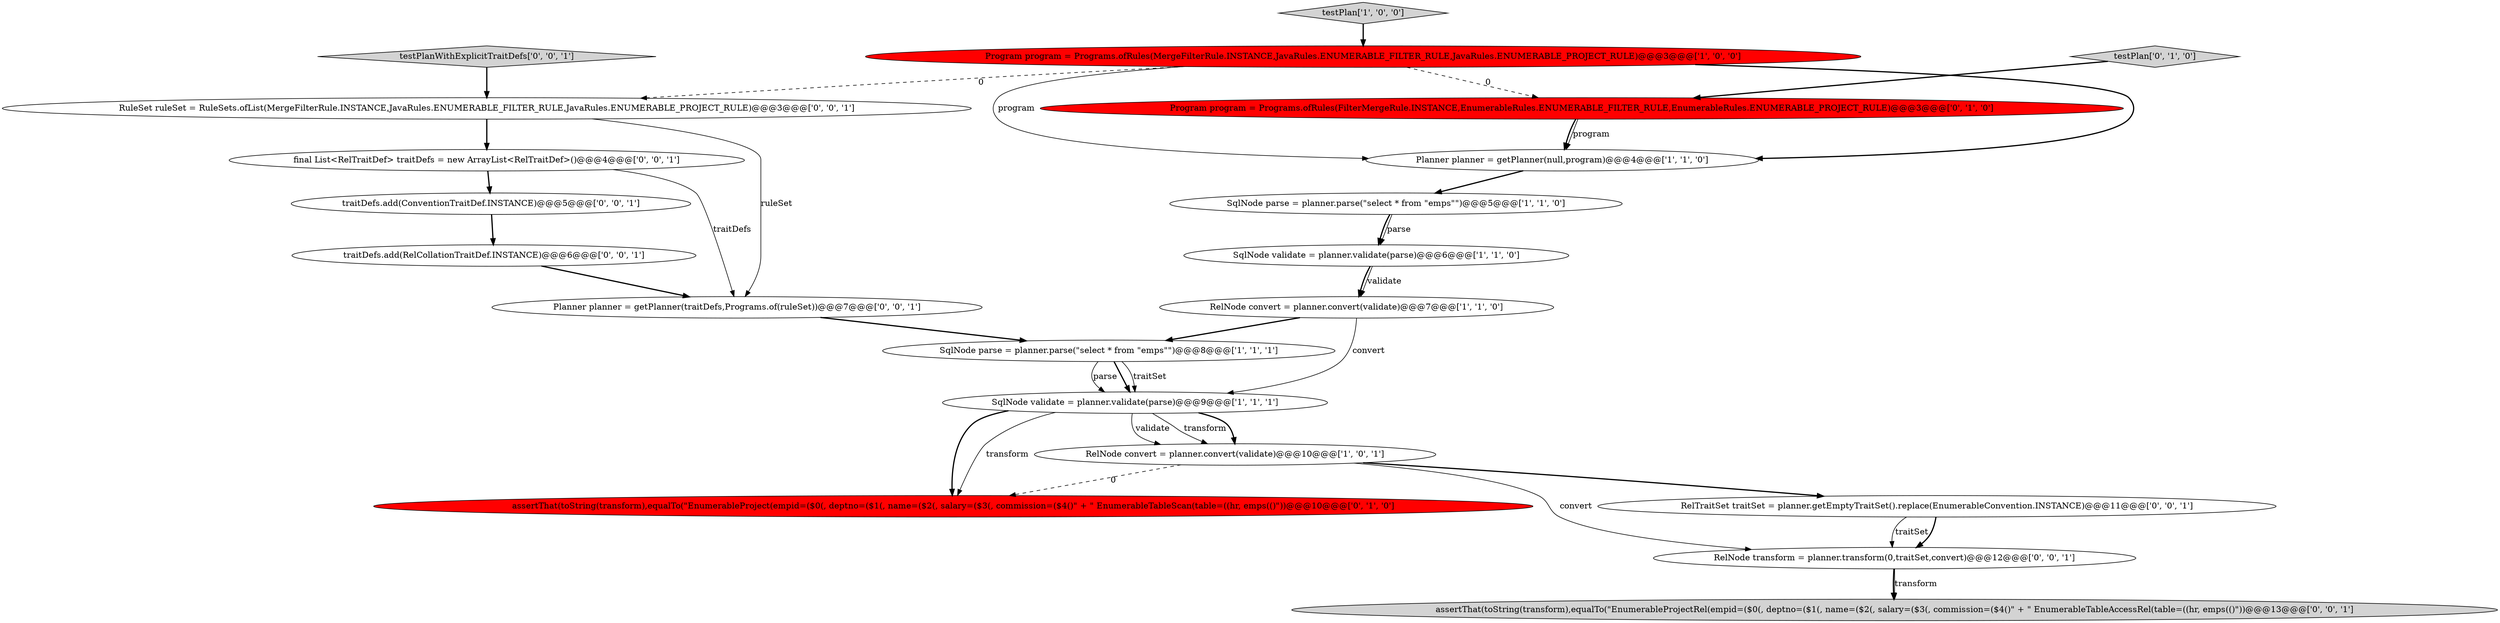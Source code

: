 digraph {
12 [style = filled, label = "RuleSet ruleSet = RuleSets.ofList(MergeFilterRule.INSTANCE,JavaRules.ENUMERABLE_FILTER_RULE,JavaRules.ENUMERABLE_PROJECT_RULE)@@@3@@@['0', '0', '1']", fillcolor = white, shape = ellipse image = "AAA0AAABBB3BBB"];
11 [style = filled, label = "testPlan['0', '1', '0']", fillcolor = lightgray, shape = diamond image = "AAA0AAABBB2BBB"];
3 [style = filled, label = "SqlNode validate = planner.validate(parse)@@@6@@@['1', '1', '0']", fillcolor = white, shape = ellipse image = "AAA0AAABBB1BBB"];
16 [style = filled, label = "traitDefs.add(ConventionTraitDef.INSTANCE)@@@5@@@['0', '0', '1']", fillcolor = white, shape = ellipse image = "AAA0AAABBB3BBB"];
19 [style = filled, label = "traitDefs.add(RelCollationTraitDef.INSTANCE)@@@6@@@['0', '0', '1']", fillcolor = white, shape = ellipse image = "AAA0AAABBB3BBB"];
2 [style = filled, label = "Planner planner = getPlanner(null,program)@@@4@@@['1', '1', '0']", fillcolor = white, shape = ellipse image = "AAA0AAABBB1BBB"];
4 [style = filled, label = "SqlNode validate = planner.validate(parse)@@@9@@@['1', '1', '1']", fillcolor = white, shape = ellipse image = "AAA0AAABBB1BBB"];
0 [style = filled, label = "testPlan['1', '0', '0']", fillcolor = lightgray, shape = diamond image = "AAA0AAABBB1BBB"];
8 [style = filled, label = "SqlNode parse = planner.parse(\"select * from \"emps\"\")@@@8@@@['1', '1', '1']", fillcolor = white, shape = ellipse image = "AAA0AAABBB1BBB"];
17 [style = filled, label = "testPlanWithExplicitTraitDefs['0', '0', '1']", fillcolor = lightgray, shape = diamond image = "AAA0AAABBB3BBB"];
13 [style = filled, label = "final List<RelTraitDef> traitDefs = new ArrayList<RelTraitDef>()@@@4@@@['0', '0', '1']", fillcolor = white, shape = ellipse image = "AAA0AAABBB3BBB"];
20 [style = filled, label = "RelNode transform = planner.transform(0,traitSet,convert)@@@12@@@['0', '0', '1']", fillcolor = white, shape = ellipse image = "AAA0AAABBB3BBB"];
14 [style = filled, label = "Planner planner = getPlanner(traitDefs,Programs.of(ruleSet))@@@7@@@['0', '0', '1']", fillcolor = white, shape = ellipse image = "AAA0AAABBB3BBB"];
18 [style = filled, label = "assertThat(toString(transform),equalTo(\"EnumerableProjectRel(empid=($0(, deptno=($1(, name=($2(, salary=($3(, commission=($4()\" + \" EnumerableTableAccessRel(table=((hr, emps(()\"))@@@13@@@['0', '0', '1']", fillcolor = lightgray, shape = ellipse image = "AAA0AAABBB3BBB"];
9 [style = filled, label = "Program program = Programs.ofRules(FilterMergeRule.INSTANCE,EnumerableRules.ENUMERABLE_FILTER_RULE,EnumerableRules.ENUMERABLE_PROJECT_RULE)@@@3@@@['0', '1', '0']", fillcolor = red, shape = ellipse image = "AAA1AAABBB2BBB"];
6 [style = filled, label = "SqlNode parse = planner.parse(\"select * from \"emps\"\")@@@5@@@['1', '1', '0']", fillcolor = white, shape = ellipse image = "AAA0AAABBB1BBB"];
7 [style = filled, label = "RelNode convert = planner.convert(validate)@@@7@@@['1', '1', '0']", fillcolor = white, shape = ellipse image = "AAA0AAABBB1BBB"];
1 [style = filled, label = "Program program = Programs.ofRules(MergeFilterRule.INSTANCE,JavaRules.ENUMERABLE_FILTER_RULE,JavaRules.ENUMERABLE_PROJECT_RULE)@@@3@@@['1', '0', '0']", fillcolor = red, shape = ellipse image = "AAA1AAABBB1BBB"];
10 [style = filled, label = "assertThat(toString(transform),equalTo(\"EnumerableProject(empid=($0(, deptno=($1(, name=($2(, salary=($3(, commission=($4()\" + \" EnumerableTableScan(table=((hr, emps(()\"))@@@10@@@['0', '1', '0']", fillcolor = red, shape = ellipse image = "AAA1AAABBB2BBB"];
15 [style = filled, label = "RelTraitSet traitSet = planner.getEmptyTraitSet().replace(EnumerableConvention.INSTANCE)@@@11@@@['0', '0', '1']", fillcolor = white, shape = ellipse image = "AAA0AAABBB3BBB"];
5 [style = filled, label = "RelNode convert = planner.convert(validate)@@@10@@@['1', '0', '1']", fillcolor = white, shape = ellipse image = "AAA0AAABBB1BBB"];
4->10 [style = bold, label=""];
6->3 [style = bold, label=""];
9->2 [style = bold, label=""];
2->6 [style = bold, label=""];
4->10 [style = solid, label="transform"];
13->14 [style = solid, label="traitDefs"];
5->15 [style = bold, label=""];
1->9 [style = dashed, label="0"];
16->19 [style = bold, label=""];
7->8 [style = bold, label=""];
6->3 [style = solid, label="parse"];
7->4 [style = solid, label="convert"];
11->9 [style = bold, label=""];
4->5 [style = solid, label="validate"];
13->16 [style = bold, label=""];
9->2 [style = solid, label="program"];
5->20 [style = solid, label="convert"];
20->18 [style = bold, label=""];
12->13 [style = bold, label=""];
1->12 [style = dashed, label="0"];
17->12 [style = bold, label=""];
1->2 [style = solid, label="program"];
19->14 [style = bold, label=""];
5->10 [style = dashed, label="0"];
3->7 [style = bold, label=""];
15->20 [style = solid, label="traitSet"];
0->1 [style = bold, label=""];
20->18 [style = solid, label="transform"];
15->20 [style = bold, label=""];
4->5 [style = solid, label="transform"];
8->4 [style = solid, label="parse"];
3->7 [style = solid, label="validate"];
1->2 [style = bold, label=""];
14->8 [style = bold, label=""];
8->4 [style = bold, label=""];
12->14 [style = solid, label="ruleSet"];
4->5 [style = bold, label=""];
8->4 [style = solid, label="traitSet"];
}
